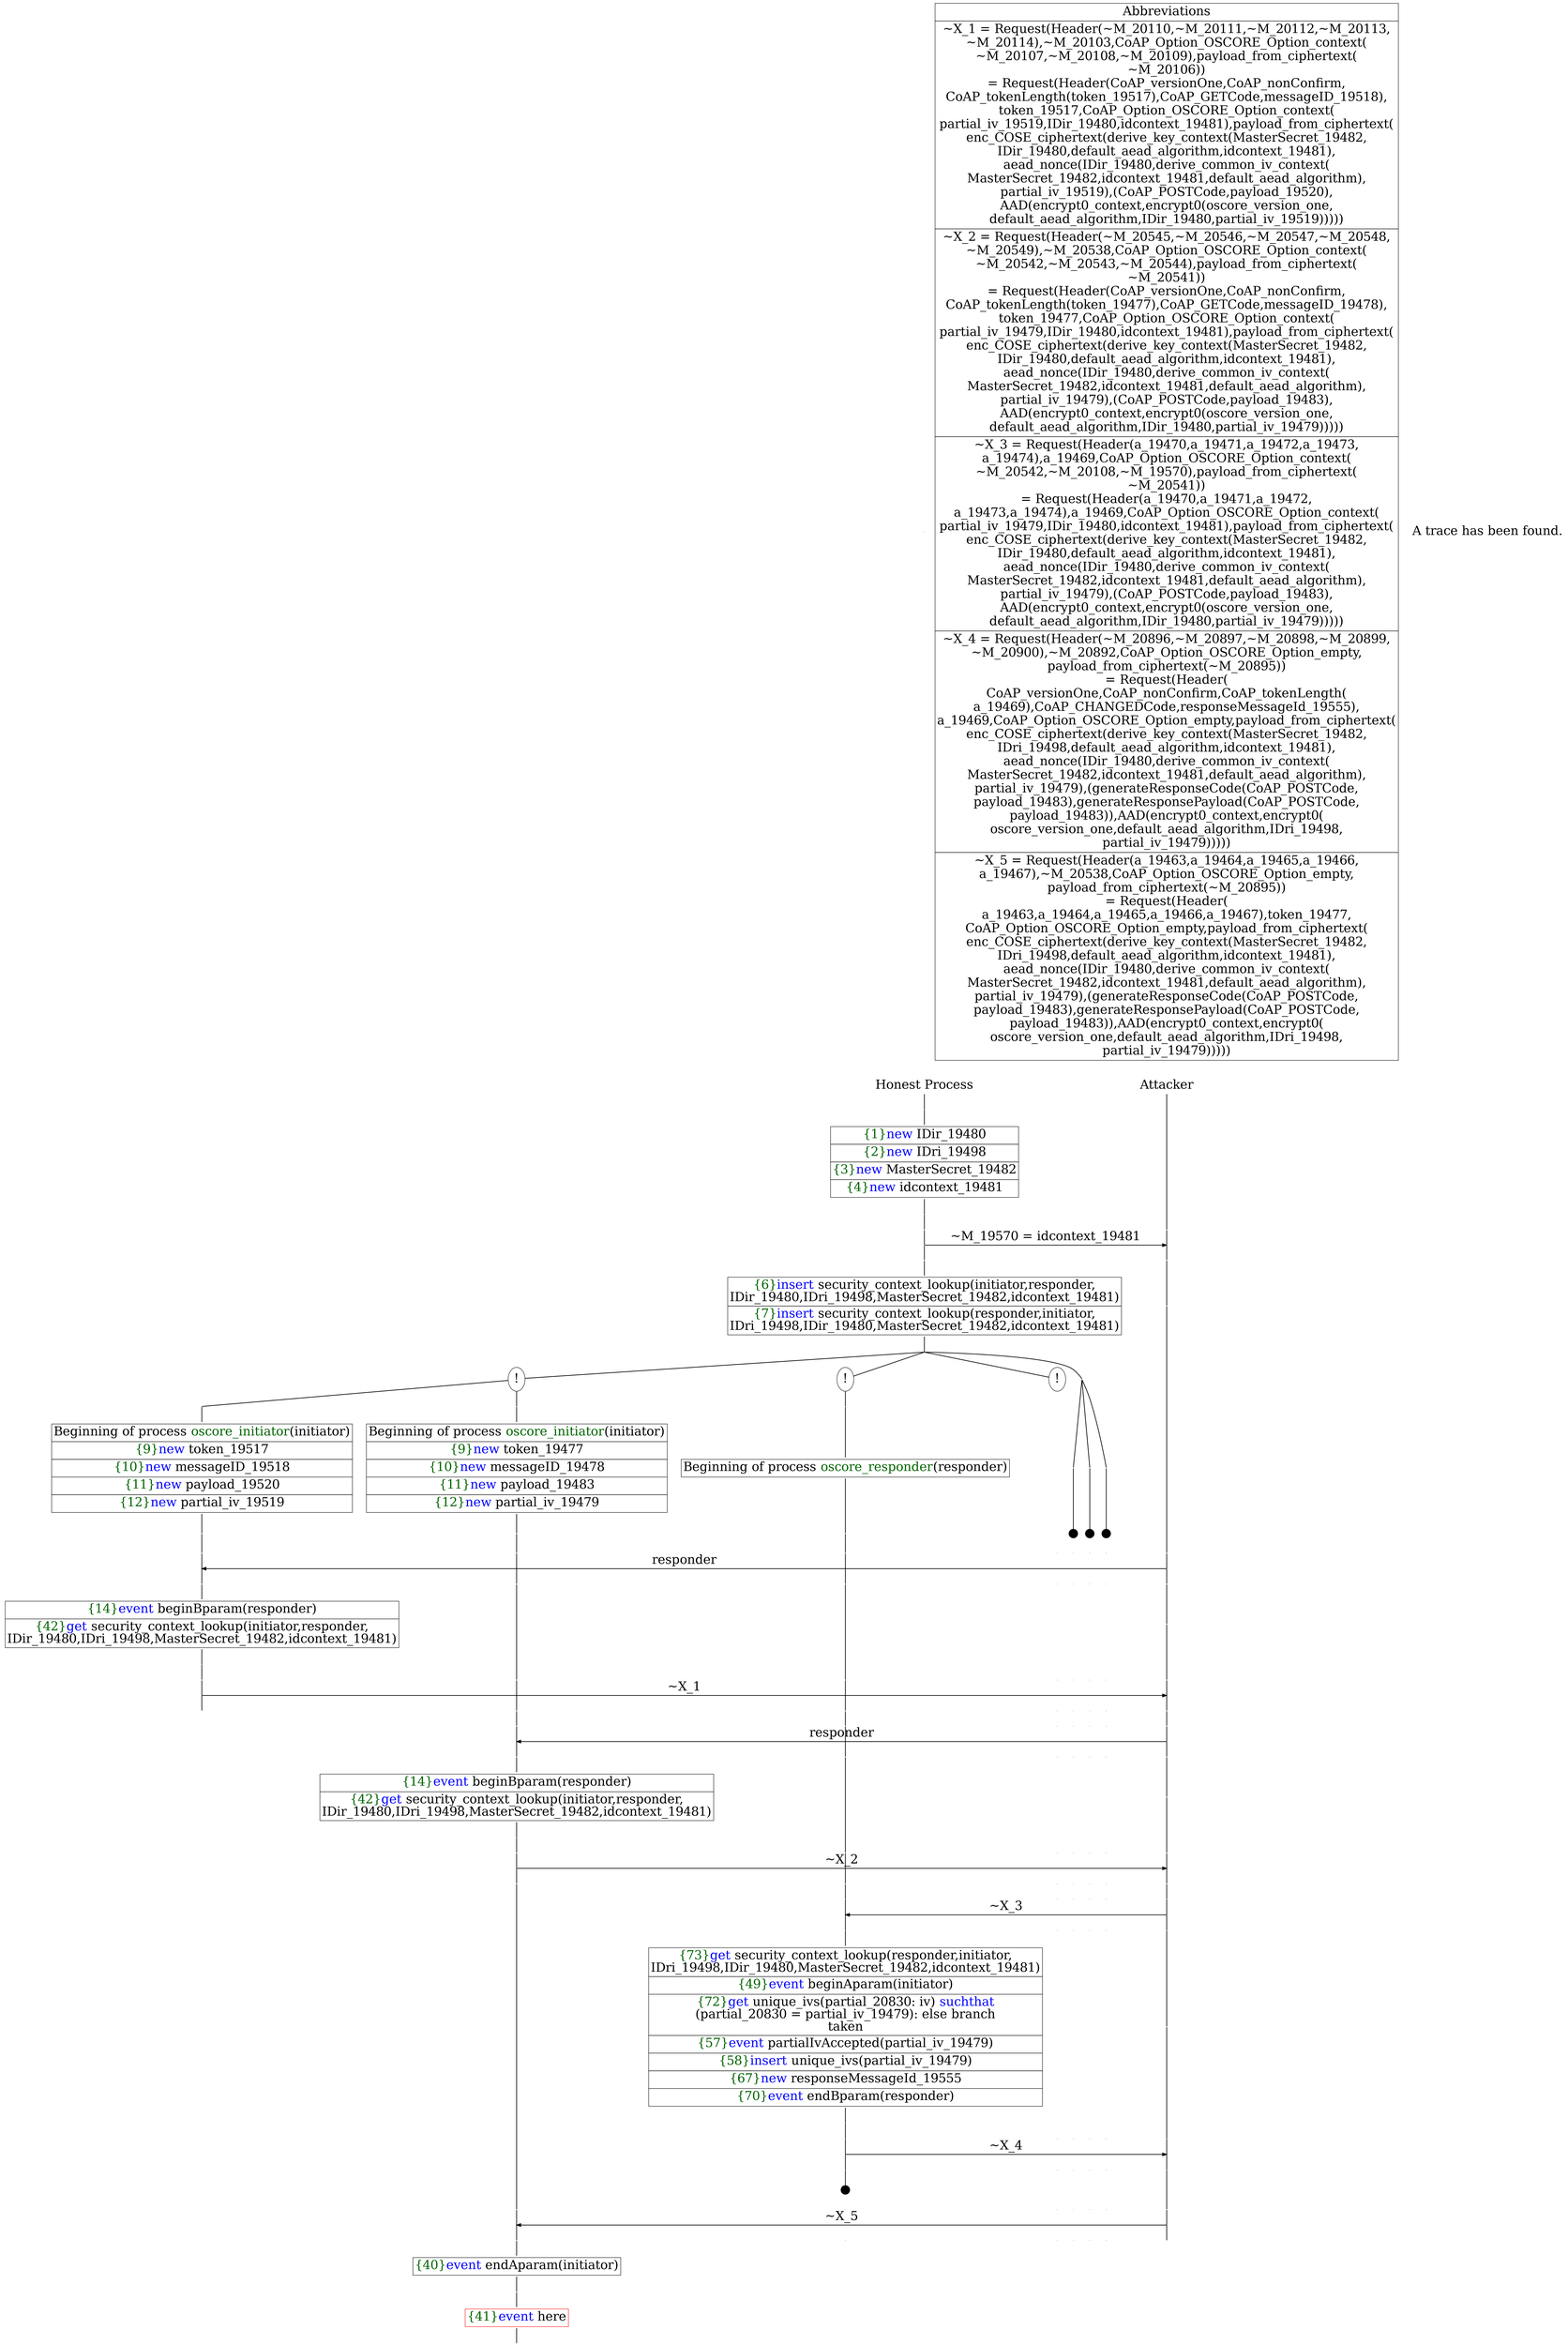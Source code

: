 digraph {
graph [ordering = out]
edge [arrowhead = none, penwidth = 1.6, fontsize = 30]
node [shape = point, width = 0, height = 0, fontsize = 30]
Trace<br/>
[label = <A trace has been found.<br/>
>, shape = plaintext]
P0__0 [label = "Honest Process", shape = plaintext]
P__0 [label = "Attacker", shape = plaintext]
Trace -> P0__0 [label = "", style = invisible, weight = 100]{rank = same; P0__0 P__0}
P0__0 -> P0__1 [label = <>, weight = 100]
P0__1 -> P0__2 [label = <>, weight = 100]
P0__2 [shape = plaintext, label = <<TABLE BORDER="0" CELLBORDER="1" CELLSPACING="0" CELLPADDING="4"> <TR><TD><FONT COLOR="darkgreen">{1}</FONT><FONT COLOR="blue">new </FONT>IDir_19480</TD></TR><TR><TD><FONT COLOR="darkgreen">{2}</FONT><FONT COLOR="blue">new </FONT>IDri_19498</TD></TR><TR><TD><FONT COLOR="darkgreen">{3}</FONT><FONT COLOR="blue">new </FONT>MasterSecret_19482</TD></TR><TR><TD><FONT COLOR="darkgreen">{4}</FONT><FONT COLOR="blue">new </FONT>idcontext_19481</TD></TR></TABLE>>]
P0__2 -> P0__3 [label = <>, weight = 100]
P0__3 -> P0__4 [label = <>, weight = 100]
P__0 -> P__1 [label = <>, weight = 100]
{rank = same; P__1 P0__4}
P0__4 -> P0__5 [label = <>, weight = 100]
P__1 -> P__2 [label = <>, weight = 100]
{rank = same; P__2 P0__5}
P0__5 -> P__2 [label = <~M_19570 = idcontext_19481>, arrowhead = normal]
P0__5 -> P0__6 [label = <>, weight = 100]
P__2 -> P__3 [label = <>, weight = 100]
{rank = same; P__3 P0__6}
P0__6 -> P0__7 [label = <>, weight = 100]
P0__7 [shape = plaintext, label = <<TABLE BORDER="0" CELLBORDER="1" CELLSPACING="0" CELLPADDING="4"> <TR><TD><FONT COLOR="darkgreen">{6}</FONT><FONT COLOR="blue">insert </FONT>security_context_lookup(initiator,responder,<br/>
IDir_19480,IDri_19498,MasterSecret_19482,idcontext_19481)<br/>
</TD></TR><TR><TD><FONT COLOR="darkgreen">{7}</FONT><FONT COLOR="blue">insert </FONT>security_context_lookup(responder,initiator,<br/>
IDri_19498,IDir_19480,MasterSecret_19482,idcontext_19481)<br/>
</TD></TR></TABLE>>]
P0__7 -> P0__8 [label = <>, weight = 100]
P__3 -> P__4 [label = <>, weight = 100]
{rank = same; P__4 P0__7}
/*RPar */
P0__8 -> P0_3__8 [label = <>]
P0__8 -> P0_2__8 [label = <>]
P0__8 -> P0_1__8 [label = <>]
P0__8 -> P0_0__8 [label = <>]
P0__8 [label = "", fixedsize = false, width = 0, height = 0, shape = none]
{rank = same; P0_0__8 P0_1__8 P0_2__8 P0_3__8}
/*RPar */
P0_0__8 -> P0_0_2__8 [label = <>]
P0_0__8 -> P0_0_1__8 [label = <>]
P0_0__8 -> P0_0_0__8 [label = <>]
P0_0__8 [label = "", fixedsize = false, width = 0, height = 0, shape = none]
{rank = same; P0_0_0__8 P0_0_1__8 P0_0_2__8}
P0_0_0__9 [label = "", width = 0.3, height = 0.3]
P0_0_0__8 -> P0_0_0__9 [label = <>, weight = 100]
P0_0_1__9 [label = "", width = 0.3, height = 0.3]
P0_0_1__8 -> P0_0_1__9 [label = <>, weight = 100]
P0_0_2__9 [label = "", width = 0.3, height = 0.3]
P0_0_2__8 -> P0_0_2__9 [label = <>, weight = 100]
P0_1__8 [label = "!", shape = ellipse]
P0_2__8 [label = "!", shape = ellipse]
P0_2_0__8 [label = "", fixedsize = false, width = 0, height = 0, shape = none]
P0_2__8 -> P0_2_0__8 [label = <>, weight = 100]
P0_2_0__8 -> P0_2_0__9 [label = <>, weight = 100]
P0_2_0__9 [shape = plaintext, label = <<TABLE BORDER="0" CELLBORDER="1" CELLSPACING="0" CELLPADDING="4"> <TR><TD>Beginning of process <FONT COLOR="darkgreen">oscore_responder</FONT>(responder)<br/>
</TD></TR></TABLE>>]
P0_2_0__9 -> P0_2_0__10 [label = <>, weight = 100]
P0_3__8 [label = "!", shape = ellipse]
{rank = same; P0_3_1__8 P0_3_0__8}
P0_3_1__8 [label = "", fixedsize = false, width = 0, height = 0, shape = none]
P0_3__8 -> P0_3_1__8 [label = <>]
P0_3_0__8 [label = "", fixedsize = false, width = 0, height = 0, shape = none]
P0_3__8 -> P0_3_0__8 [label = <>]
P0_3_0__8 -> P0_3_0__9 [label = <>, weight = 100]
P0_3_0__9 [shape = plaintext, label = <<TABLE BORDER="0" CELLBORDER="1" CELLSPACING="0" CELLPADDING="4"> <TR><TD>Beginning of process <FONT COLOR="darkgreen">oscore_initiator</FONT>(initiator)<br/>
</TD></TR><TR><TD><FONT COLOR="darkgreen">{9}</FONT><FONT COLOR="blue">new </FONT>token_19477</TD></TR><TR><TD><FONT COLOR="darkgreen">{10}</FONT><FONT COLOR="blue">new </FONT>messageID_19478</TD></TR><TR><TD><FONT COLOR="darkgreen">{11}</FONT><FONT COLOR="blue">new </FONT>payload_19483</TD></TR><TR><TD><FONT COLOR="darkgreen">{12}</FONT><FONT COLOR="blue">new </FONT>partial_iv_19479</TD></TR></TABLE>>]
P0_3_0__9 -> P0_3_0__10 [label = <>, weight = 100]
P0_3_1__8 -> P0_3_1__9 [label = <>, weight = 100]
P0_3_1__9 [shape = plaintext, label = <<TABLE BORDER="0" CELLBORDER="1" CELLSPACING="0" CELLPADDING="4"> <TR><TD>Beginning of process <FONT COLOR="darkgreen">oscore_initiator</FONT>(initiator)<br/>
</TD></TR><TR><TD><FONT COLOR="darkgreen">{9}</FONT><FONT COLOR="blue">new </FONT>token_19517</TD></TR><TR><TD><FONT COLOR="darkgreen">{10}</FONT><FONT COLOR="blue">new </FONT>messageID_19518</TD></TR><TR><TD><FONT COLOR="darkgreen">{11}</FONT><FONT COLOR="blue">new </FONT>payload_19520</TD></TR><TR><TD><FONT COLOR="darkgreen">{12}</FONT><FONT COLOR="blue">new </FONT>partial_iv_19519</TD></TR></TABLE>>]
P0_3_1__9 -> P0_3_1__10 [label = <>, weight = 100]
P0_3_1__10 -> P0_3_1__11 [label = <>, weight = 100]
P0_3_0__10 -> P0_3_0__11 [label = <>, weight = 100]
P0_2_0__10 -> P0_2_0__11 [label = <>, weight = 100]
P0_1__9 [label = "", style = invisible]
P0_1__8 -> P0_1__9 [label = <>, weight = 100, style = invisible]
P0_0_2__10 [label = "", style = invisible]
P0_0_2__9 -> P0_0_2__10 [label = <>, weight = 100, style = invisible]
P0_0_1__10 [label = "", style = invisible]
P0_0_1__9 -> P0_0_1__10 [label = <>, weight = 100, style = invisible]
P0_0_0__10 [label = "", style = invisible]
P0_0_0__9 -> P0_0_0__10 [label = <>, weight = 100, style = invisible]
P__4 -> P__5 [label = <>, weight = 100]
{rank = same; P__5 P0_0_0__10 P0_0_1__10 P0_0_2__10 P0_1__9 P0_2_0__11 P0_3_0__11 P0_3_1__11}
P0_3_1__11 -> P0_3_1__12 [label = <>, weight = 100]
P__5 -> P__6 [label = <>, weight = 100]
{rank = same; P__6 P0_3_1__12}
P0_3_1__12 -> P__6 [label = <responder>, dir = back, arrowhead = normal]
P0_3_1__12 -> P0_3_1__13 [label = <>, weight = 100]
P0_3_0__11 -> P0_3_0__12 [label = <>, weight = 100]
P0_2_0__11 -> P0_2_0__12 [label = <>, weight = 100]
P0_1__10 [label = "", style = invisible]
P0_1__9 -> P0_1__10 [label = <>, weight = 100, style = invisible]
P0_0_2__11 [label = "", style = invisible]
P0_0_2__10 -> P0_0_2__11 [label = <>, weight = 100, style = invisible]
P0_0_1__11 [label = "", style = invisible]
P0_0_1__10 -> P0_0_1__11 [label = <>, weight = 100, style = invisible]
P0_0_0__11 [label = "", style = invisible]
P0_0_0__10 -> P0_0_0__11 [label = <>, weight = 100, style = invisible]
P__6 -> P__7 [label = <>, weight = 100]
{rank = same; P__7 P0_0_0__11 P0_0_1__11 P0_0_2__11 P0_1__10 P0_2_0__12 P0_3_0__12 P0_3_1__13}
P0_3_1__13 -> P0_3_1__14 [label = <>, weight = 100]
P0_3_1__14 [shape = plaintext, label = <<TABLE BORDER="0" CELLBORDER="1" CELLSPACING="0" CELLPADDING="4"> <TR><TD><FONT COLOR="darkgreen">{14}</FONT><FONT COLOR="blue">event</FONT> beginBparam(responder)</TD></TR><TR><TD><FONT COLOR="darkgreen">{42}</FONT><FONT COLOR="blue">get </FONT>security_context_lookup(initiator,responder,<br/>
IDir_19480,IDri_19498,MasterSecret_19482,idcontext_19481)<br/>
</TD></TR></TABLE>>]
P0_3_1__14 -> P0_3_1__15 [label = <>, weight = 100]
P__7 -> P__8 [label = <>, weight = 100]
{rank = same; P__8 P0_3_1__14}
P0_3_1__15 -> P0_3_1__16 [label = <>, weight = 100]
P0_3_0__12 -> P0_3_0__13 [label = <>, weight = 100]
P0_2_0__12 -> P0_2_0__13 [label = <>, weight = 100]
P0_1__11 [label = "", style = invisible]
P0_1__10 -> P0_1__11 [label = <>, weight = 100, style = invisible]
P0_0_2__12 [label = "", style = invisible]
P0_0_2__11 -> P0_0_2__12 [label = <>, weight = 100, style = invisible]
P0_0_1__12 [label = "", style = invisible]
P0_0_1__11 -> P0_0_1__12 [label = <>, weight = 100, style = invisible]
P0_0_0__12 [label = "", style = invisible]
P0_0_0__11 -> P0_0_0__12 [label = <>, weight = 100, style = invisible]
P__8 -> P__9 [label = <>, weight = 100]
{rank = same; P__9 P0_0_0__12 P0_0_1__12 P0_0_2__12 P0_1__11 P0_2_0__13 P0_3_0__13 P0_3_1__16}
P0_3_1__16 -> P0_3_1__17 [label = <>, weight = 100]
P__9 -> P__10 [label = <>, weight = 100]
{rank = same; P__10 P0_3_1__17}
P0_3_1__17 -> P__10 [label = <~X_1>, arrowhead = normal]
P0_3_1__17 -> P0_3_1__18 [label = <>, weight = 100]
P0_3_0__13 -> P0_3_0__14 [label = <>, weight = 100]
P0_2_0__13 -> P0_2_0__14 [label = <>, weight = 100]
P0_1__12 [label = "", style = invisible]
P0_1__11 -> P0_1__12 [label = <>, weight = 100, style = invisible]
P0_0_2__13 [label = "", style = invisible]
P0_0_2__12 -> P0_0_2__13 [label = <>, weight = 100, style = invisible]
P0_0_1__13 [label = "", style = invisible]
P0_0_1__12 -> P0_0_1__13 [label = <>, weight = 100, style = invisible]
P0_0_0__13 [label = "", style = invisible]
P0_0_0__12 -> P0_0_0__13 [label = <>, weight = 100, style = invisible]
P__10 -> P__11 [label = <>, weight = 100]
{rank = same; P__11 P0_0_0__13 P0_0_1__13 P0_0_2__13 P0_1__12 P0_2_0__14 P0_3_0__14 P0_3_1__18}
P0_3_0__14 -> P0_3_0__15 [label = <>, weight = 100]
P0_2_0__14 -> P0_2_0__15 [label = <>, weight = 100]
P0_1__13 [label = "", style = invisible]
P0_1__12 -> P0_1__13 [label = <>, weight = 100, style = invisible]
P0_0_2__14 [label = "", style = invisible]
P0_0_2__13 -> P0_0_2__14 [label = <>, weight = 100, style = invisible]
P0_0_1__14 [label = "", style = invisible]
P0_0_1__13 -> P0_0_1__14 [label = <>, weight = 100, style = invisible]
P0_0_0__14 [label = "", style = invisible]
P0_0_0__13 -> P0_0_0__14 [label = <>, weight = 100, style = invisible]
P__11 -> P__12 [label = <>, weight = 100]
{rank = same; P__12 P0_0_0__14 P0_0_1__14 P0_0_2__14 P0_1__13 P0_2_0__15 P0_3_0__15}
P0_3_0__15 -> P0_3_0__16 [label = <>, weight = 100]
P__12 -> P__13 [label = <>, weight = 100]
{rank = same; P__13 P0_3_0__16}
P0_3_0__16 -> P__13 [label = <responder>, dir = back, arrowhead = normal]
P0_3_0__16 -> P0_3_0__17 [label = <>, weight = 100]
P0_2_0__15 -> P0_2_0__16 [label = <>, weight = 100]
P0_1__14 [label = "", style = invisible]
P0_1__13 -> P0_1__14 [label = <>, weight = 100, style = invisible]
P0_0_2__15 [label = "", style = invisible]
P0_0_2__14 -> P0_0_2__15 [label = <>, weight = 100, style = invisible]
P0_0_1__15 [label = "", style = invisible]
P0_0_1__14 -> P0_0_1__15 [label = <>, weight = 100, style = invisible]
P0_0_0__15 [label = "", style = invisible]
P0_0_0__14 -> P0_0_0__15 [label = <>, weight = 100, style = invisible]
P__13 -> P__14 [label = <>, weight = 100]
{rank = same; P__14 P0_0_0__15 P0_0_1__15 P0_0_2__15 P0_1__14 P0_2_0__16 P0_3_0__17}
P0_3_0__17 -> P0_3_0__18 [label = <>, weight = 100]
P0_3_0__18 [shape = plaintext, label = <<TABLE BORDER="0" CELLBORDER="1" CELLSPACING="0" CELLPADDING="4"> <TR><TD><FONT COLOR="darkgreen">{14}</FONT><FONT COLOR="blue">event</FONT> beginBparam(responder)</TD></TR><TR><TD><FONT COLOR="darkgreen">{42}</FONT><FONT COLOR="blue">get </FONT>security_context_lookup(initiator,responder,<br/>
IDir_19480,IDri_19498,MasterSecret_19482,idcontext_19481)<br/>
</TD></TR></TABLE>>]
P0_3_0__18 -> P0_3_0__19 [label = <>, weight = 100]
P__14 -> P__15 [label = <>, weight = 100]
{rank = same; P__15 P0_3_0__18}
P0_3_0__19 -> P0_3_0__20 [label = <>, weight = 100]
P0_2_0__16 -> P0_2_0__17 [label = <>, weight = 100]
P0_1__15 [label = "", style = invisible]
P0_1__14 -> P0_1__15 [label = <>, weight = 100, style = invisible]
P0_0_2__16 [label = "", style = invisible]
P0_0_2__15 -> P0_0_2__16 [label = <>, weight = 100, style = invisible]
P0_0_1__16 [label = "", style = invisible]
P0_0_1__15 -> P0_0_1__16 [label = <>, weight = 100, style = invisible]
P0_0_0__16 [label = "", style = invisible]
P0_0_0__15 -> P0_0_0__16 [label = <>, weight = 100, style = invisible]
P__15 -> P__16 [label = <>, weight = 100]
{rank = same; P__16 P0_0_0__16 P0_0_1__16 P0_0_2__16 P0_1__15 P0_2_0__17 P0_3_0__20}
P0_3_0__20 -> P0_3_0__21 [label = <>, weight = 100]
P__16 -> P__17 [label = <>, weight = 100]
{rank = same; P__17 P0_3_0__21}
P0_3_0__21 -> P__17 [label = <~X_2>, arrowhead = normal]
P0_3_0__21 -> P0_3_0__22 [label = <>, weight = 100]
P0_2_0__17 -> P0_2_0__18 [label = <>, weight = 100]
P0_1__16 [label = "", style = invisible]
P0_1__15 -> P0_1__16 [label = <>, weight = 100, style = invisible]
P0_0_2__17 [label = "", style = invisible]
P0_0_2__16 -> P0_0_2__17 [label = <>, weight = 100, style = invisible]
P0_0_1__17 [label = "", style = invisible]
P0_0_1__16 -> P0_0_1__17 [label = <>, weight = 100, style = invisible]
P0_0_0__17 [label = "", style = invisible]
P0_0_0__16 -> P0_0_0__17 [label = <>, weight = 100, style = invisible]
P__17 -> P__18 [label = <>, weight = 100]
{rank = same; P__18 P0_0_0__17 P0_0_1__17 P0_0_2__17 P0_1__16 P0_2_0__18 P0_3_0__22}
P0_2_0__18 -> P0_2_0__19 [label = <>, weight = 100]
P0_1__17 [label = "", style = invisible]
P0_1__16 -> P0_1__17 [label = <>, weight = 100, style = invisible]
P0_0_2__18 [label = "", style = invisible]
P0_0_2__17 -> P0_0_2__18 [label = <>, weight = 100, style = invisible]
P0_0_1__18 [label = "", style = invisible]
P0_0_1__17 -> P0_0_1__18 [label = <>, weight = 100, style = invisible]
P0_0_0__18 [label = "", style = invisible]
P0_0_0__17 -> P0_0_0__18 [label = <>, weight = 100, style = invisible]
P__18 -> P__19 [label = <>, weight = 100]
{rank = same; P__19 P0_0_0__18 P0_0_1__18 P0_0_2__18 P0_1__17 P0_2_0__19}
P0_2_0__19 -> P0_2_0__20 [label = <>, weight = 100]
P__19 -> P__20 [label = <>, weight = 100]
{rank = same; P__20 P0_2_0__20}
P0_2_0__20 -> P__20 [label = <~X_3>, dir = back, arrowhead = normal]
P0_2_0__20 -> P0_2_0__21 [label = <>, weight = 100]
P0_1__18 [label = "", style = invisible]
P0_1__17 -> P0_1__18 [label = <>, weight = 100, style = invisible]
P0_0_2__19 [label = "", style = invisible]
P0_0_2__18 -> P0_0_2__19 [label = <>, weight = 100, style = invisible]
P0_0_1__19 [label = "", style = invisible]
P0_0_1__18 -> P0_0_1__19 [label = <>, weight = 100, style = invisible]
P0_0_0__19 [label = "", style = invisible]
P0_0_0__18 -> P0_0_0__19 [label = <>, weight = 100, style = invisible]
P__20 -> P__21 [label = <>, weight = 100]
{rank = same; P__21 P0_0_0__19 P0_0_1__19 P0_0_2__19 P0_1__18 P0_2_0__21}
P0_2_0__21 -> P0_2_0__22 [label = <>, weight = 100]
P0_2_0__22 [shape = plaintext, label = <<TABLE BORDER="0" CELLBORDER="1" CELLSPACING="0" CELLPADDING="4"> <TR><TD><FONT COLOR="darkgreen">{73}</FONT><FONT COLOR="blue">get </FONT>security_context_lookup(responder,initiator,<br/>
IDri_19498,IDir_19480,MasterSecret_19482,idcontext_19481)<br/>
</TD></TR><TR><TD><FONT COLOR="darkgreen">{49}</FONT><FONT COLOR="blue">event</FONT> beginAparam(initiator)</TD></TR><TR><TD><FONT COLOR="darkgreen">{72}</FONT><FONT COLOR="blue">get</FONT> unique_ivs(partial_20830: iv) <FONT COLOR="blue">suchthat</FONT><br/>
(partial_20830 = partial_iv_19479): else branch<br/>
taken</TD></TR><TR><TD><FONT COLOR="darkgreen">{57}</FONT><FONT COLOR="blue">event</FONT> partialIvAccepted(partial_iv_19479)</TD></TR><TR><TD><FONT COLOR="darkgreen">{58}</FONT><FONT COLOR="blue">insert </FONT>unique_ivs(partial_iv_19479)</TD></TR><TR><TD><FONT COLOR="darkgreen">{67}</FONT><FONT COLOR="blue">new </FONT>responseMessageId_19555</TD></TR><TR><TD><FONT COLOR="darkgreen">{70}</FONT><FONT COLOR="blue">event</FONT> endBparam(responder)</TD></TR></TABLE>>]
P0_2_0__22 -> P0_2_0__23 [label = <>, weight = 100]
P__21 -> P__22 [label = <>, weight = 100]
{rank = same; P__22 P0_2_0__22}
P0_2_0__23 -> P0_2_0__24 [label = <>, weight = 100]
P0_1__19 [label = "", style = invisible]
P0_1__18 -> P0_1__19 [label = <>, weight = 100, style = invisible]
P0_0_2__20 [label = "", style = invisible]
P0_0_2__19 -> P0_0_2__20 [label = <>, weight = 100, style = invisible]
P0_0_1__20 [label = "", style = invisible]
P0_0_1__19 -> P0_0_1__20 [label = <>, weight = 100, style = invisible]
P0_0_0__20 [label = "", style = invisible]
P0_0_0__19 -> P0_0_0__20 [label = <>, weight = 100, style = invisible]
P__22 -> P__23 [label = <>, weight = 100]
{rank = same; P__23 P0_0_0__20 P0_0_1__20 P0_0_2__20 P0_1__19 P0_2_0__24}
P0_2_0__24 -> P0_2_0__25 [label = <>, weight = 100]
P__23 -> P__24 [label = <>, weight = 100]
{rank = same; P__24 P0_2_0__25}
P0_2_0__25 -> P__24 [label = <~X_4>, arrowhead = normal]
P0_2_0__25 -> P0_2_0__26 [label = <>, weight = 100]
P0_1__20 [label = "", style = invisible]
P0_1__19 -> P0_1__20 [label = <>, weight = 100, style = invisible]
P0_0_2__21 [label = "", style = invisible]
P0_0_2__20 -> P0_0_2__21 [label = <>, weight = 100, style = invisible]
P0_0_1__21 [label = "", style = invisible]
P0_0_1__20 -> P0_0_1__21 [label = <>, weight = 100, style = invisible]
P0_0_0__21 [label = "", style = invisible]
P0_0_0__20 -> P0_0_0__21 [label = <>, weight = 100, style = invisible]
P__24 -> P__25 [label = <>, weight = 100]
{rank = same; P__25 P0_0_0__21 P0_0_1__21 P0_0_2__21 P0_1__20 P0_2_0__26}
P0_2_0__27 [label = "", width = 0.3, height = 0.3]
P0_2_0__26 -> P0_2_0__27 [label = <>, weight = 100]
P0_3_0__22 -> P0_3_0__23 [label = <>, weight = 100]
P0_2_0__28 [label = "", style = invisible]
P0_2_0__27 -> P0_2_0__28 [label = <>, weight = 100, style = invisible]
P0_1__21 [label = "", style = invisible]
P0_1__20 -> P0_1__21 [label = <>, weight = 100, style = invisible]
P0_0_2__22 [label = "", style = invisible]
P0_0_2__21 -> P0_0_2__22 [label = <>, weight = 100, style = invisible]
P0_0_1__22 [label = "", style = invisible]
P0_0_1__21 -> P0_0_1__22 [label = <>, weight = 100, style = invisible]
P0_0_0__22 [label = "", style = invisible]
P0_0_0__21 -> P0_0_0__22 [label = <>, weight = 100, style = invisible]
P__25 -> P__26 [label = <>, weight = 100]
{rank = same; P__26 P0_0_0__22 P0_0_1__22 P0_0_2__22 P0_1__21 P0_2_0__28 P0_3_0__23}
P0_3_0__23 -> P0_3_0__24 [label = <>, weight = 100]
P__26 -> P__27 [label = <>, weight = 100]
{rank = same; P__27 P0_3_0__24}
P0_3_0__24 -> P__27 [label = <~X_5>, dir = back, arrowhead = normal]
P0_3_0__24 -> P0_3_0__25 [label = <>, weight = 100]
P0_2_0__29 [label = "", style = invisible]
P0_2_0__28 -> P0_2_0__29 [label = <>, weight = 100, style = invisible]
P0_1__22 [label = "", style = invisible]
P0_1__21 -> P0_1__22 [label = <>, weight = 100, style = invisible]
P0_0_2__23 [label = "", style = invisible]
P0_0_2__22 -> P0_0_2__23 [label = <>, weight = 100, style = invisible]
P0_0_1__23 [label = "", style = invisible]
P0_0_1__22 -> P0_0_1__23 [label = <>, weight = 100, style = invisible]
P0_0_0__23 [label = "", style = invisible]
P0_0_0__22 -> P0_0_0__23 [label = <>, weight = 100, style = invisible]
P__27 -> P__28 [label = <>, weight = 100]
{rank = same; P__28 P0_0_0__23 P0_0_1__23 P0_0_2__23 P0_1__22 P0_2_0__29 P0_3_0__25}
P0_3_0__25 -> P0_3_0__26 [label = <>, weight = 100]
P0_3_0__26 [shape = plaintext, label = <<TABLE BORDER="0" CELLBORDER="1" CELLSPACING="0" CELLPADDING="4"> <TR><TD><FONT COLOR="darkgreen">{40}</FONT><FONT COLOR="blue">event</FONT> endAparam(initiator)</TD></TR></TABLE>>]
P0_3_0__26 -> P0_3_0__27 [label = <>, weight = 100]
P0_3_0__27 -> P0_3_0__28 [label = <>, weight = 100]
P0_3_0__28 [color = red, shape = plaintext, label = <<TABLE BORDER="0" CELLBORDER="1" CELLSPACING="0" CELLPADDING="4"> <TR><TD><FONT COLOR="darkgreen">{41}</FONT><FONT COLOR="blue">event</FONT> here</TD></TR></TABLE>>]
P0_3_0__28 -> P0_3_0__29 [label = <>, weight = 100]
Abbrev [shape = plaintext, label = <<TABLE BORDER="0" CELLBORDER="1" CELLSPACING="0" CELLPADDING="4"><TR> <TD> Abbreviations </TD></TR><TR><TD>~X_1 = Request(Header(~M_20110,~M_20111,~M_20112,~M_20113,<br/>
~M_20114),~M_20103,CoAP_Option_OSCORE_Option_context(<br/>
~M_20107,~M_20108,~M_20109),payload_from_ciphertext(<br/>
~M_20106))<br/>
= Request(Header(CoAP_versionOne,CoAP_nonConfirm,<br/>
CoAP_tokenLength(token_19517),CoAP_GETCode,messageID_19518),<br/>
token_19517,CoAP_Option_OSCORE_Option_context(<br/>
partial_iv_19519,IDir_19480,idcontext_19481),payload_from_ciphertext(<br/>
enc_COSE_ciphertext(derive_key_context(MasterSecret_19482,<br/>
IDir_19480,default_aead_algorithm,idcontext_19481),<br/>
aead_nonce(IDir_19480,derive_common_iv_context(<br/>
MasterSecret_19482,idcontext_19481,default_aead_algorithm),<br/>
partial_iv_19519),(CoAP_POSTCode,payload_19520),<br/>
AAD(encrypt0_context,encrypt0(oscore_version_one,<br/>
default_aead_algorithm,IDir_19480,partial_iv_19519)))))</TD></TR><TR><TD>~X_2 = Request(Header(~M_20545,~M_20546,~M_20547,~M_20548,<br/>
~M_20549),~M_20538,CoAP_Option_OSCORE_Option_context(<br/>
~M_20542,~M_20543,~M_20544),payload_from_ciphertext(<br/>
~M_20541))<br/>
= Request(Header(CoAP_versionOne,CoAP_nonConfirm,<br/>
CoAP_tokenLength(token_19477),CoAP_GETCode,messageID_19478),<br/>
token_19477,CoAP_Option_OSCORE_Option_context(<br/>
partial_iv_19479,IDir_19480,idcontext_19481),payload_from_ciphertext(<br/>
enc_COSE_ciphertext(derive_key_context(MasterSecret_19482,<br/>
IDir_19480,default_aead_algorithm,idcontext_19481),<br/>
aead_nonce(IDir_19480,derive_common_iv_context(<br/>
MasterSecret_19482,idcontext_19481,default_aead_algorithm),<br/>
partial_iv_19479),(CoAP_POSTCode,payload_19483),<br/>
AAD(encrypt0_context,encrypt0(oscore_version_one,<br/>
default_aead_algorithm,IDir_19480,partial_iv_19479)))))</TD></TR><TR><TD>~X_3 = Request(Header(a_19470,a_19471,a_19472,a_19473,<br/>
a_19474),a_19469,CoAP_Option_OSCORE_Option_context(<br/>
~M_20542,~M_20108,~M_19570),payload_from_ciphertext(<br/>
~M_20541))<br/>
= Request(Header(a_19470,a_19471,a_19472,<br/>
a_19473,a_19474),a_19469,CoAP_Option_OSCORE_Option_context(<br/>
partial_iv_19479,IDir_19480,idcontext_19481),payload_from_ciphertext(<br/>
enc_COSE_ciphertext(derive_key_context(MasterSecret_19482,<br/>
IDir_19480,default_aead_algorithm,idcontext_19481),<br/>
aead_nonce(IDir_19480,derive_common_iv_context(<br/>
MasterSecret_19482,idcontext_19481,default_aead_algorithm),<br/>
partial_iv_19479),(CoAP_POSTCode,payload_19483),<br/>
AAD(encrypt0_context,encrypt0(oscore_version_one,<br/>
default_aead_algorithm,IDir_19480,partial_iv_19479)))))</TD></TR><TR><TD>~X_4 = Request(Header(~M_20896,~M_20897,~M_20898,~M_20899,<br/>
~M_20900),~M_20892,CoAP_Option_OSCORE_Option_empty,<br/>
payload_from_ciphertext(~M_20895))<br/>
= Request(Header(<br/>
CoAP_versionOne,CoAP_nonConfirm,CoAP_tokenLength(<br/>
a_19469),CoAP_CHANGEDCode,responseMessageId_19555),<br/>
a_19469,CoAP_Option_OSCORE_Option_empty,payload_from_ciphertext(<br/>
enc_COSE_ciphertext(derive_key_context(MasterSecret_19482,<br/>
IDri_19498,default_aead_algorithm,idcontext_19481),<br/>
aead_nonce(IDir_19480,derive_common_iv_context(<br/>
MasterSecret_19482,idcontext_19481,default_aead_algorithm),<br/>
partial_iv_19479),(generateResponseCode(CoAP_POSTCode,<br/>
payload_19483),generateResponsePayload(CoAP_POSTCode,<br/>
payload_19483)),AAD(encrypt0_context,encrypt0(<br/>
oscore_version_one,default_aead_algorithm,IDri_19498,<br/>
partial_iv_19479)))))</TD></TR><TR><TD>~X_5 = Request(Header(a_19463,a_19464,a_19465,a_19466,<br/>
a_19467),~M_20538,CoAP_Option_OSCORE_Option_empty,<br/>
payload_from_ciphertext(~M_20895))<br/>
= Request(Header(<br/>
a_19463,a_19464,a_19465,a_19466,a_19467),token_19477,<br/>
CoAP_Option_OSCORE_Option_empty,payload_from_ciphertext(<br/>
enc_COSE_ciphertext(derive_key_context(MasterSecret_19482,<br/>
IDri_19498,default_aead_algorithm,idcontext_19481),<br/>
aead_nonce(IDir_19480,derive_common_iv_context(<br/>
MasterSecret_19482,idcontext_19481,default_aead_algorithm),<br/>
partial_iv_19479),(generateResponseCode(CoAP_POSTCode,<br/>
payload_19483),generateResponsePayload(CoAP_POSTCode,<br/>
payload_19483)),AAD(encrypt0_context,encrypt0(<br/>
oscore_version_one,default_aead_algorithm,IDri_19498,<br/>
partial_iv_19479)))))</TD></TR></TABLE>>]Abbrev -> P__0 [style = invisible, weight =100]}